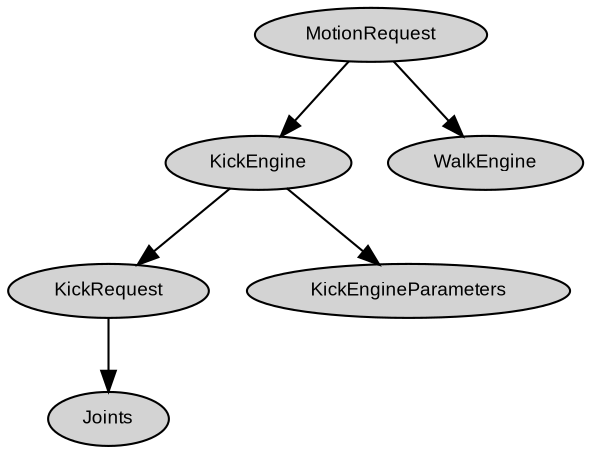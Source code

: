 digraph G {

node [style=filled,fontname=Arial,fontsize=9,height=0.2];
concentrate = true;

MotionRequest -> KickEngine;
MotionRequest -> WalkEngine;
KickEngine -> KickRequest;
KickEngine -> KickEngineParameters;
KickRequest -> Joints;


}